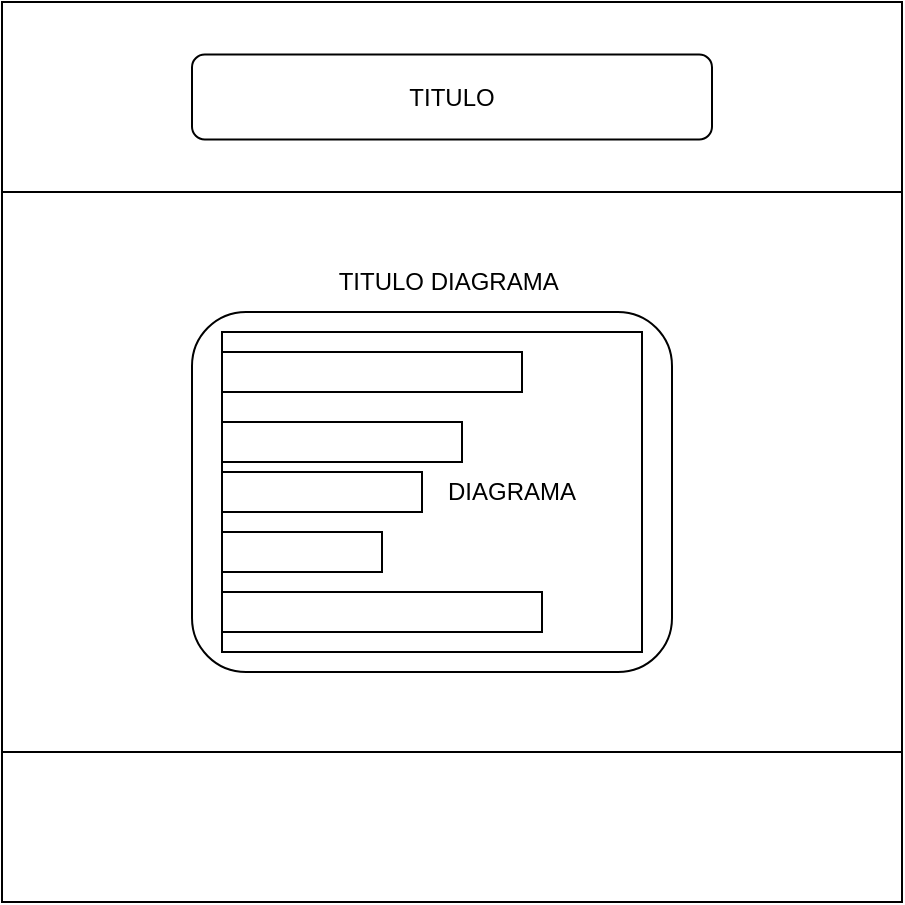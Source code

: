 <mxfile version="22.0.4" type="device">
  <diagram name="Página-1" id="SQbAMwGiE4D6j69Oz8Kl">
    <mxGraphModel dx="906" dy="537" grid="1" gridSize="10" guides="1" tooltips="1" connect="1" arrows="1" fold="1" page="1" pageScale="1" pageWidth="827" pageHeight="1169" math="0" shadow="0">
      <root>
        <mxCell id="0" />
        <mxCell id="1" parent="0" />
        <mxCell id="WntzA6xKbUbKT_VgIzyo-1" value="" style="whiteSpace=wrap;html=1;aspect=fixed;" vertex="1" parent="1">
          <mxGeometry x="160" y="135" width="450" height="450" as="geometry" />
        </mxCell>
        <mxCell id="WntzA6xKbUbKT_VgIzyo-2" value="" style="rounded=0;whiteSpace=wrap;html=1;" vertex="1" parent="1">
          <mxGeometry x="160" y="135" width="450" height="95" as="geometry" />
        </mxCell>
        <mxCell id="WntzA6xKbUbKT_VgIzyo-3" value="" style="rounded=0;whiteSpace=wrap;html=1;" vertex="1" parent="1">
          <mxGeometry x="160" y="510" width="450" height="75" as="geometry" />
        </mxCell>
        <mxCell id="WntzA6xKbUbKT_VgIzyo-4" value="TITULO" style="rounded=1;whiteSpace=wrap;html=1;" vertex="1" parent="1">
          <mxGeometry x="255" y="161.25" width="260" height="42.5" as="geometry" />
        </mxCell>
        <mxCell id="WntzA6xKbUbKT_VgIzyo-5" value="" style="rounded=1;whiteSpace=wrap;html=1;" vertex="1" parent="1">
          <mxGeometry x="255" y="290" width="240" height="180" as="geometry" />
        </mxCell>
        <mxCell id="WntzA6xKbUbKT_VgIzyo-7" value="&lt;blockquote style=&quot;margin: 0 0 0 40px; border: none; padding: 0px;&quot;&gt;&lt;blockquote style=&quot;margin: 0 0 0 40px; border: none; padding: 0px;&quot;&gt;DIAGRAMA&lt;/blockquote&gt;&lt;/blockquote&gt;" style="rounded=0;whiteSpace=wrap;html=1;" vertex="1" parent="1">
          <mxGeometry x="270" y="300" width="210" height="160" as="geometry" />
        </mxCell>
        <mxCell id="WntzA6xKbUbKT_VgIzyo-8" value="" style="rounded=0;whiteSpace=wrap;html=1;" vertex="1" parent="1">
          <mxGeometry x="270" y="430" width="160" height="20" as="geometry" />
        </mxCell>
        <mxCell id="WntzA6xKbUbKT_VgIzyo-9" value="" style="rounded=0;whiteSpace=wrap;html=1;" vertex="1" parent="1">
          <mxGeometry x="270" y="400" width="80" height="20" as="geometry" />
        </mxCell>
        <mxCell id="WntzA6xKbUbKT_VgIzyo-10" value="" style="rounded=0;whiteSpace=wrap;html=1;" vertex="1" parent="1">
          <mxGeometry x="270" y="345" width="120" height="20" as="geometry" />
        </mxCell>
        <mxCell id="WntzA6xKbUbKT_VgIzyo-11" value="" style="rounded=0;whiteSpace=wrap;html=1;" vertex="1" parent="1">
          <mxGeometry x="270" y="370" width="100" height="20" as="geometry" />
        </mxCell>
        <mxCell id="WntzA6xKbUbKT_VgIzyo-12" value="" style="rounded=0;whiteSpace=wrap;html=1;" vertex="1" parent="1">
          <mxGeometry x="270" y="310" width="150" height="20" as="geometry" />
        </mxCell>
        <mxCell id="WntzA6xKbUbKT_VgIzyo-13" value="TITULO DIAGRAMA&amp;nbsp;" style="text;html=1;strokeColor=none;fillColor=none;align=center;verticalAlign=middle;whiteSpace=wrap;rounded=0;" vertex="1" parent="1">
          <mxGeometry x="295" y="260" width="180" height="30" as="geometry" />
        </mxCell>
      </root>
    </mxGraphModel>
  </diagram>
</mxfile>
